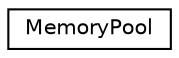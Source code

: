 digraph "Graphical Class Hierarchy"
{
 // LATEX_PDF_SIZE
  edge [fontname="Helvetica",fontsize="10",labelfontname="Helvetica",labelfontsize="10"];
  node [fontname="Helvetica",fontsize="10",shape=record];
  rankdir="LR";
  Node0 [label="MemoryPool",height=0.2,width=0.4,color="black", fillcolor="white", style="filled",URL="$class_memory_pool.html",tooltip="A raw memory storage container."];
}
